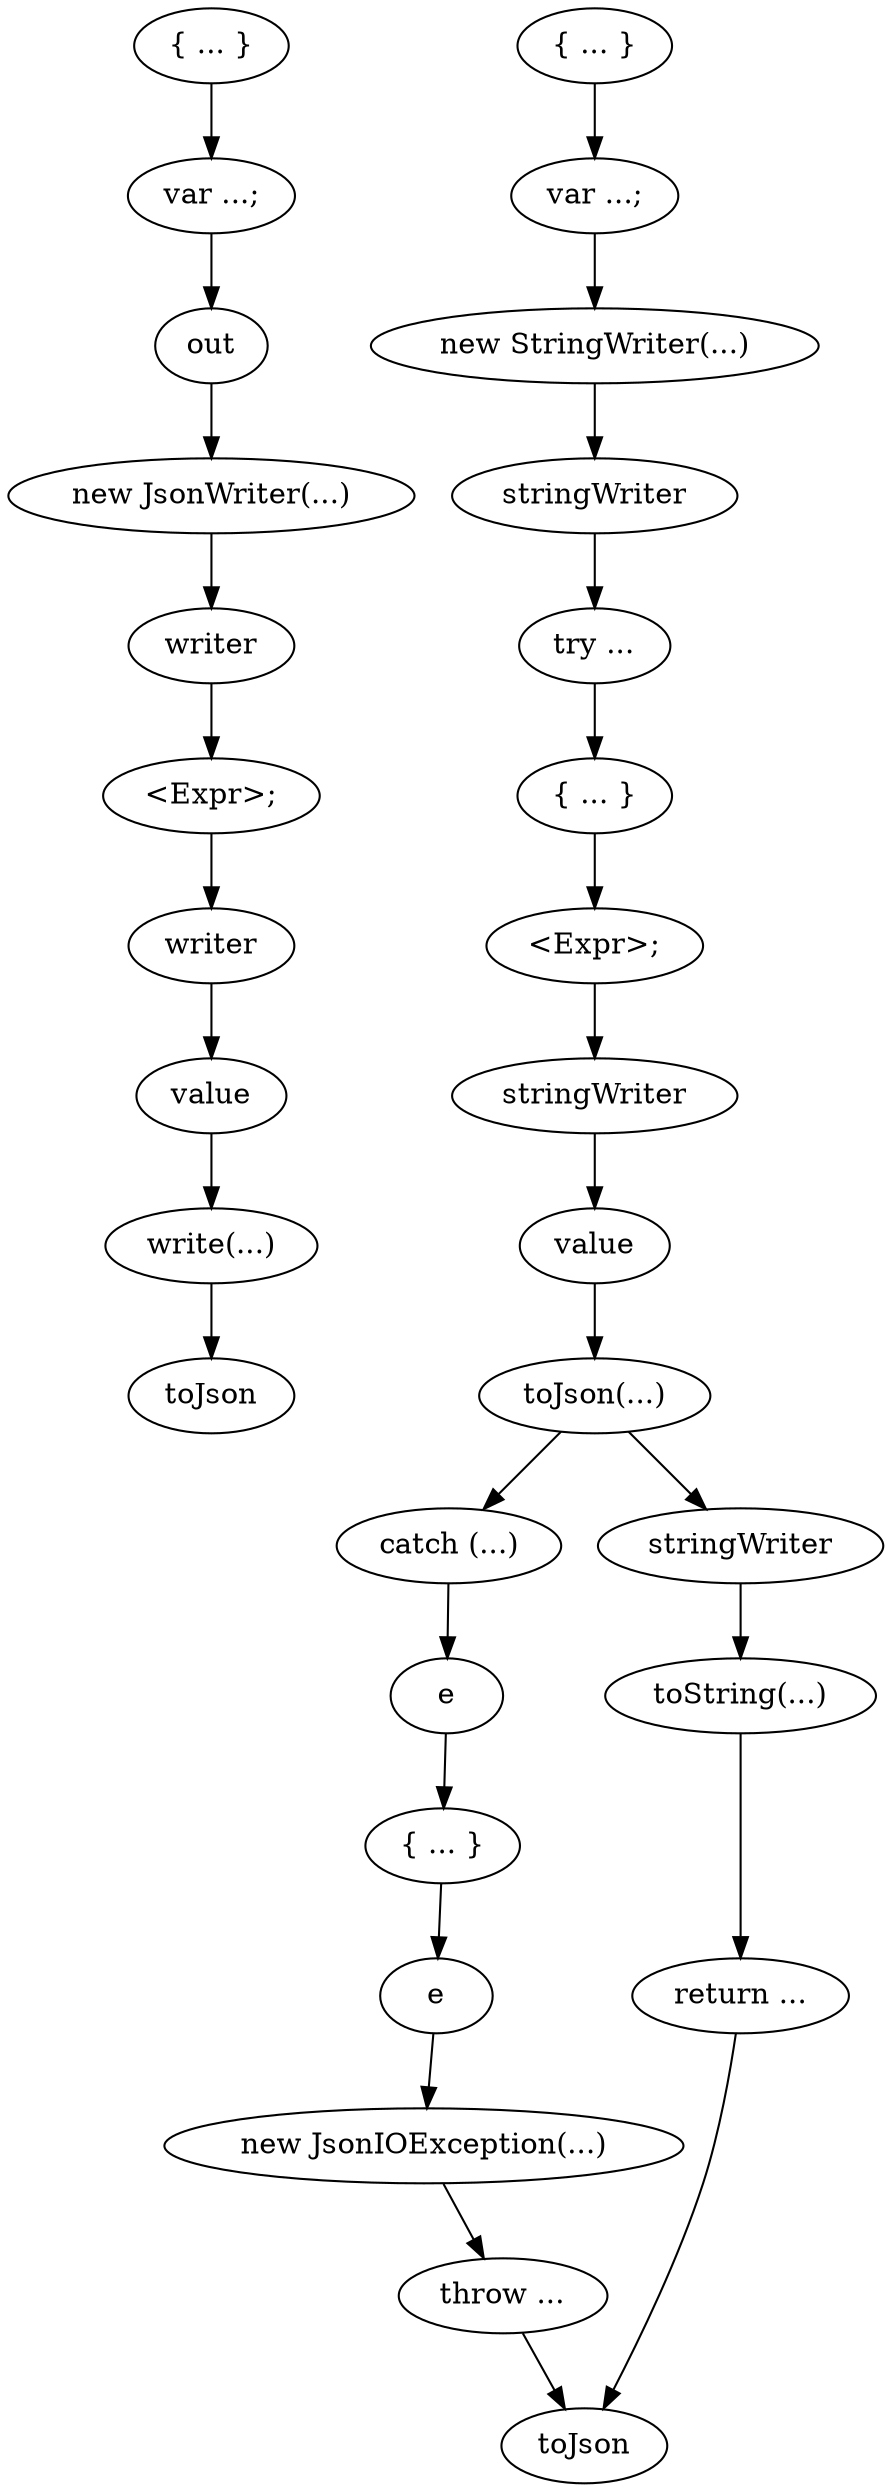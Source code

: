 digraph {
  compound=true;
  0[label="{ ... }"; ];
  1[label="var ...;"; ];
  2[label="out"; ];
  3[label="writer"; ];
  4[label="<Expr>;"; ];
  5[label="new JsonWriter(...)"; ];
  6[label="writer"; ];
  7[label="write(...)"; ];
  8[label="toJson"; ];
  9[label="value"; ];
  10[label="{ ... }"; ];
  11[label="var ...;"; ];
  12[label="new StringWriter(...)"; ];
  13[label="stringWriter"; ];
  14[label="try ..."; ];
  15[label="{ ... }"; ];
  16[label="return ..."; ];
  17[label="toJson"; ];
  18[label="<Expr>;"; ];
  19[label="catch (...)"; ];
  20[label="e"; ];
  21[label="stringWriter"; ];
  22[label="toJson(...)"; ];
  23[label="stringWriter"; ];
  24[label="value"; ];
  25[label="{ ... }"; ];
  26[label="e"; ];
  27[label="throw ..."; ];
  28[label="new JsonIOException(...)"; ];
  29[label="toString(...)"; ];
  0 -> 1[];
  1 -> 2[];
  2 -> 5[];
  3 -> 4[];
  4 -> 6[];
  5 -> 3[];
  6 -> 9[];
  7 -> 8[];
  9 -> 7[];
  10 -> 11[];
  11 -> 12[];
  12 -> 13[];
  13 -> 14[];
  14 -> 15[];
  15 -> 18[];
  16 -> 17[];
  18 -> 21[];
  19 -> 20[];
  20 -> 25[];
  21 -> 24[];
  22 -> 19[];
  22 -> 23[];
  23 -> 29[];
  24 -> 22[];
  25 -> 26[];
  26 -> 28[];
  27 -> 17[];
  28 -> 27[];
  29 -> 16[];
}
